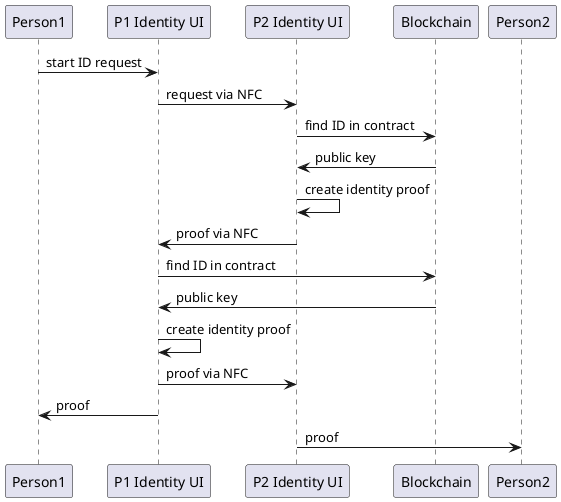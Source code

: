 @startuml

Person1 -> "P1 Identity UI": start ID request
"P1 Identity UI" -> "P2 Identity UI": request via NFC
"P2 Identity UI" -> Blockchain: find ID in contract
Blockchain -> "P2 Identity UI": public key
"P2 Identity UI" -> "P2 Identity UI": create identity proof
"P2 Identity UI" -> "P1 Identity UI": proof via NFC
"P1 Identity UI" -> Blockchain: find ID in contract
Blockchain -> "P1 Identity UI": public key
"P1 Identity UI" -> "P1 Identity UI": create identity proof
"P1 Identity UI" -> "P2 Identity UI": proof via NFC
"P1 Identity UI" -> Person1: proof
"P2 Identity UI" -> Person2: proof

@enduml
